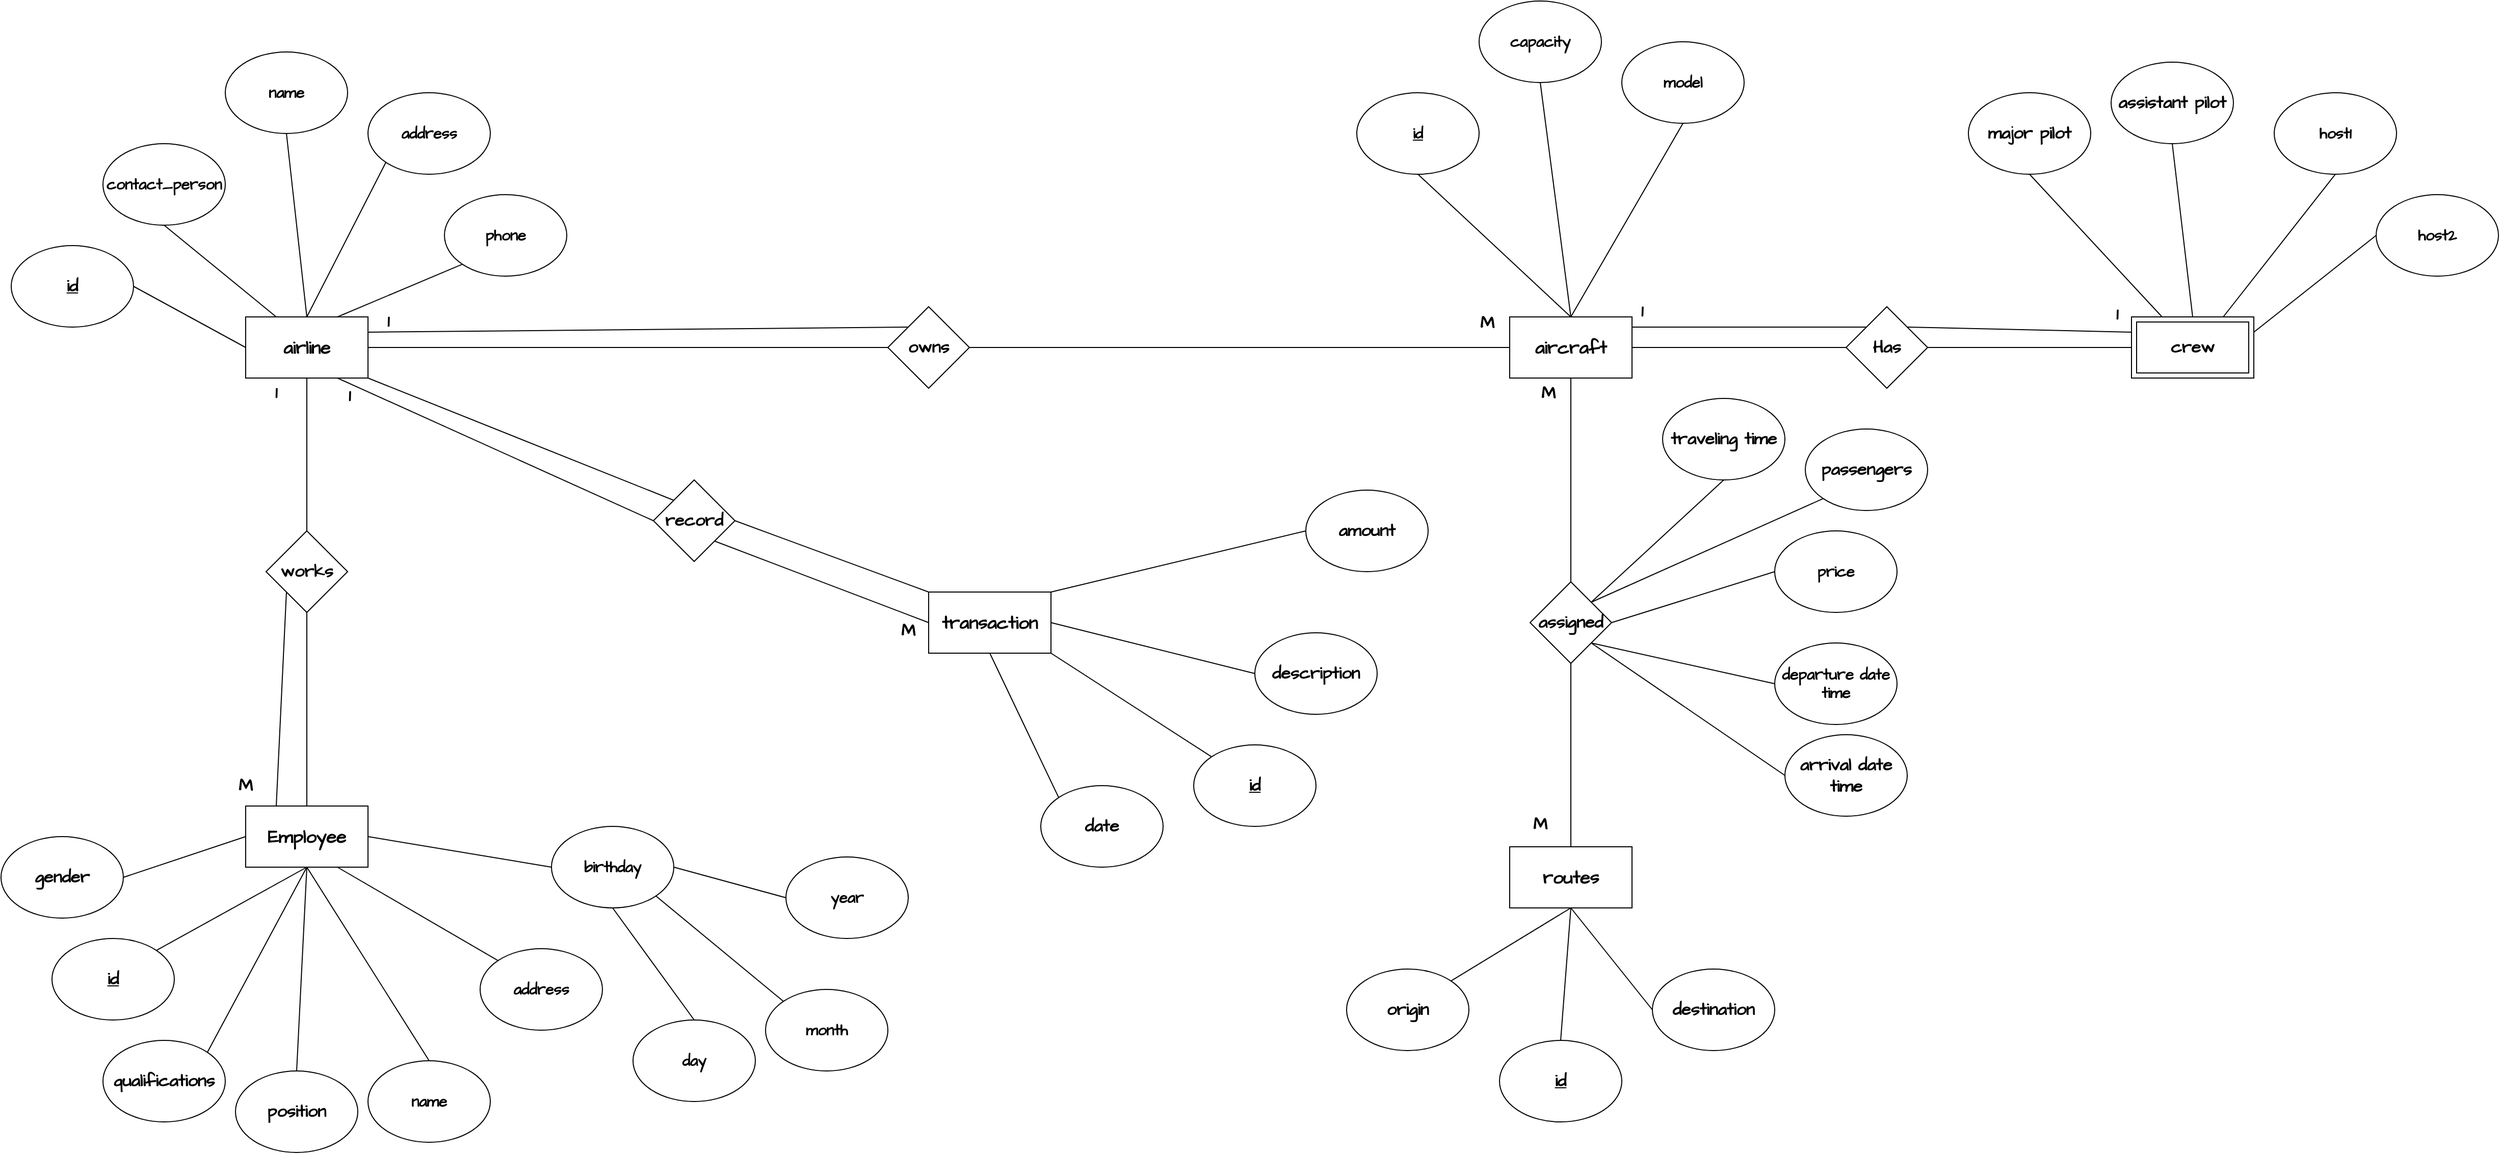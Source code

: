 <mxfile version="24.8.3">
  <diagram id="R2lEEEUBdFMjLlhIrx00" name="Page-1">
    <mxGraphModel dx="2350" dy="1913" grid="1" gridSize="10" guides="1" tooltips="1" connect="1" arrows="1" fold="1" page="1" pageScale="1" pageWidth="850" pageHeight="1100" math="0" shadow="0" extFonts="Permanent Marker^https://fonts.googleapis.com/css?family=Permanent+Marker">
      <root>
        <mxCell id="0" />
        <mxCell id="1" parent="0" />
        <mxCell id="9t7S2oEm1TQBrpZc-bR5-1" value="&lt;font size=&quot;1&quot; data-font-src=&quot;https://fonts.googleapis.com/css?family=Architects+Daughter&quot; face=&quot;Architects Daughter&quot; style=&quot;&quot;&gt;&lt;b style=&quot;font-size: 18px;&quot;&gt;airline&lt;/b&gt;&lt;/font&gt;" style="rounded=0;whiteSpace=wrap;html=1;" vertex="1" parent="1">
          <mxGeometry x="110" y="160" width="120" height="60" as="geometry" />
        </mxCell>
        <mxCell id="9t7S2oEm1TQBrpZc-bR5-2" value="&lt;font data-font-src=&quot;https://fonts.googleapis.com/css?family=Architects+Daughter&quot; face=&quot;Architects Daughter&quot; style=&quot;font-size: 17px;&quot;&gt;&lt;b&gt;&lt;u&gt;id&lt;/u&gt;&lt;/b&gt;&lt;/font&gt;" style="ellipse;whiteSpace=wrap;html=1;" vertex="1" parent="1">
          <mxGeometry x="-120" y="90" width="120" height="80" as="geometry" />
        </mxCell>
        <mxCell id="9t7S2oEm1TQBrpZc-bR5-3" value="&lt;font style=&quot;font-size: 15px;&quot; data-font-src=&quot;https://fonts.googleapis.com/css?family=Architects+Daughter&quot; face=&quot;Architects Daughter&quot;&gt;&lt;b&gt;contact_person&lt;/b&gt;&lt;/font&gt;" style="ellipse;whiteSpace=wrap;html=1;" vertex="1" parent="1">
          <mxGeometry x="-30" y="-10" width="120" height="80" as="geometry" />
        </mxCell>
        <mxCell id="9t7S2oEm1TQBrpZc-bR5-4" value="&lt;font style=&quot;font-size: 15px;&quot; data-font-src=&quot;https://fonts.googleapis.com/css?family=Architects+Daughter&quot; face=&quot;Architects Daughter&quot;&gt;&lt;b&gt;name&lt;/b&gt;&lt;/font&gt;" style="ellipse;whiteSpace=wrap;html=1;" vertex="1" parent="1">
          <mxGeometry x="90" y="-100" width="120" height="80" as="geometry" />
        </mxCell>
        <mxCell id="9t7S2oEm1TQBrpZc-bR5-5" value="&lt;font style=&quot;font-size: 15px;&quot; data-font-src=&quot;https://fonts.googleapis.com/css?family=Architects+Daughter&quot; face=&quot;Architects Daughter&quot;&gt;&lt;b&gt;address&lt;/b&gt;&lt;/font&gt;" style="ellipse;whiteSpace=wrap;html=1;" vertex="1" parent="1">
          <mxGeometry x="230" y="-60" width="120" height="80" as="geometry" />
        </mxCell>
        <mxCell id="9t7S2oEm1TQBrpZc-bR5-6" value="&lt;font style=&quot;font-size: 15px;&quot; data-font-src=&quot;https://fonts.googleapis.com/css?family=Architects+Daughter&quot; face=&quot;Architects Daughter&quot;&gt;&lt;b&gt;phone&lt;/b&gt;&lt;/font&gt;" style="ellipse;whiteSpace=wrap;html=1;" vertex="1" parent="1">
          <mxGeometry x="305" y="40" width="120" height="80" as="geometry" />
        </mxCell>
        <mxCell id="9t7S2oEm1TQBrpZc-bR5-10" value="" style="endArrow=none;html=1;rounded=0;exitX=1;exitY=0.5;exitDx=0;exitDy=0;entryX=0;entryY=0.5;entryDx=0;entryDy=0;" edge="1" parent="1" source="9t7S2oEm1TQBrpZc-bR5-2" target="9t7S2oEm1TQBrpZc-bR5-1">
          <mxGeometry width="50" height="50" relative="1" as="geometry">
            <mxPoint x="400" y="220" as="sourcePoint" />
            <mxPoint x="450" y="170" as="targetPoint" />
          </mxGeometry>
        </mxCell>
        <mxCell id="9t7S2oEm1TQBrpZc-bR5-11" value="" style="endArrow=none;html=1;rounded=0;exitX=0.5;exitY=1;exitDx=0;exitDy=0;entryX=0.25;entryY=0;entryDx=0;entryDy=0;" edge="1" parent="1" source="9t7S2oEm1TQBrpZc-bR5-3" target="9t7S2oEm1TQBrpZc-bR5-1">
          <mxGeometry width="50" height="50" relative="1" as="geometry">
            <mxPoint x="370" y="220" as="sourcePoint" />
            <mxPoint x="420" y="170" as="targetPoint" />
          </mxGeometry>
        </mxCell>
        <mxCell id="9t7S2oEm1TQBrpZc-bR5-12" value="" style="endArrow=none;html=1;rounded=0;entryX=0.5;entryY=1;entryDx=0;entryDy=0;exitX=0.5;exitY=0;exitDx=0;exitDy=0;" edge="1" parent="1" source="9t7S2oEm1TQBrpZc-bR5-1" target="9t7S2oEm1TQBrpZc-bR5-4">
          <mxGeometry width="50" height="50" relative="1" as="geometry">
            <mxPoint x="370" y="220" as="sourcePoint" />
            <mxPoint x="420" y="170" as="targetPoint" />
          </mxGeometry>
        </mxCell>
        <mxCell id="9t7S2oEm1TQBrpZc-bR5-13" value="" style="endArrow=none;html=1;rounded=0;entryX=0;entryY=1;entryDx=0;entryDy=0;" edge="1" parent="1" target="9t7S2oEm1TQBrpZc-bR5-5">
          <mxGeometry width="50" height="50" relative="1" as="geometry">
            <mxPoint x="170" y="160" as="sourcePoint" />
            <mxPoint x="420" y="170" as="targetPoint" />
          </mxGeometry>
        </mxCell>
        <mxCell id="9t7S2oEm1TQBrpZc-bR5-14" value="" style="endArrow=none;html=1;rounded=0;entryX=0;entryY=1;entryDx=0;entryDy=0;exitX=0.75;exitY=0;exitDx=0;exitDy=0;" edge="1" parent="1" source="9t7S2oEm1TQBrpZc-bR5-1" target="9t7S2oEm1TQBrpZc-bR5-6">
          <mxGeometry width="50" height="50" relative="1" as="geometry">
            <mxPoint x="370" y="220" as="sourcePoint" />
            <mxPoint x="420" y="170" as="targetPoint" />
          </mxGeometry>
        </mxCell>
        <mxCell id="9t7S2oEm1TQBrpZc-bR5-26" value="&lt;font size=&quot;1&quot; data-font-src=&quot;https://fonts.googleapis.com/css?family=Architects+Daughter&quot; face=&quot;Architects Daughter&quot; style=&quot;&quot;&gt;&lt;b style=&quot;font-size: 18px;&quot;&gt;Employee&lt;/b&gt;&lt;/font&gt;" style="rounded=0;whiteSpace=wrap;html=1;" vertex="1" parent="1">
          <mxGeometry x="110" y="640" width="120" height="60" as="geometry" />
        </mxCell>
        <mxCell id="9t7S2oEm1TQBrpZc-bR5-27" value="&lt;font data-font-src=&quot;https://fonts.googleapis.com/css?family=Architects+Daughter&quot; face=&quot;Architects Daughter&quot; style=&quot;font-size: 17px;&quot;&gt;&lt;b&gt;&lt;u&gt;id&lt;/u&gt;&lt;/b&gt;&lt;/font&gt;" style="ellipse;whiteSpace=wrap;html=1;" vertex="1" parent="1">
          <mxGeometry x="-80" y="770" width="120" height="80" as="geometry" />
        </mxCell>
        <mxCell id="9t7S2oEm1TQBrpZc-bR5-28" value="&lt;font style=&quot;font-size: 15px;&quot; data-font-src=&quot;https://fonts.googleapis.com/css?family=Architects+Daughter&quot; face=&quot;Architects Daughter&quot;&gt;&lt;b&gt;name&lt;/b&gt;&lt;/font&gt;" style="ellipse;whiteSpace=wrap;html=1;" vertex="1" parent="1">
          <mxGeometry x="230" y="890" width="120" height="80" as="geometry" />
        </mxCell>
        <mxCell id="9t7S2oEm1TQBrpZc-bR5-29" value="&lt;font style=&quot;font-size: 15px;&quot; data-font-src=&quot;https://fonts.googleapis.com/css?family=Architects+Daughter&quot; face=&quot;Architects Daughter&quot;&gt;&lt;b&gt;address&lt;/b&gt;&lt;/font&gt;" style="ellipse;whiteSpace=wrap;html=1;" vertex="1" parent="1">
          <mxGeometry x="340" y="780" width="120" height="80" as="geometry" />
        </mxCell>
        <mxCell id="9t7S2oEm1TQBrpZc-bR5-30" value="&lt;font style=&quot;font-size: 15px;&quot; data-font-src=&quot;https://fonts.googleapis.com/css?family=Architects+Daughter&quot; face=&quot;Architects Daughter&quot;&gt;&lt;b&gt;birthday&lt;/b&gt;&lt;/font&gt;" style="ellipse;whiteSpace=wrap;html=1;" vertex="1" parent="1">
          <mxGeometry x="410" y="660" width="120" height="80" as="geometry" />
        </mxCell>
        <mxCell id="9t7S2oEm1TQBrpZc-bR5-32" value="&lt;font data-font-src=&quot;https://fonts.googleapis.com/css?family=Architects+Daughter&quot; face=&quot;Architects Daughter&quot; style=&quot;font-size: 17px;&quot;&gt;&lt;b&gt;gender&lt;/b&gt;&lt;/font&gt;" style="ellipse;whiteSpace=wrap;html=1;" vertex="1" parent="1">
          <mxGeometry x="-130" y="670" width="120" height="80" as="geometry" />
        </mxCell>
        <mxCell id="9t7S2oEm1TQBrpZc-bR5-33" value="&lt;font data-font-src=&quot;https://fonts.googleapis.com/css?family=Architects+Daughter&quot; face=&quot;Architects Daughter&quot; style=&quot;font-size: 17px;&quot;&gt;&lt;b&gt;position&lt;/b&gt;&lt;/font&gt;" style="ellipse;whiteSpace=wrap;html=1;" vertex="1" parent="1">
          <mxGeometry x="100" y="900" width="120" height="80" as="geometry" />
        </mxCell>
        <mxCell id="9t7S2oEm1TQBrpZc-bR5-34" value="&lt;font style=&quot;font-size: 15px;&quot; data-font-src=&quot;https://fonts.googleapis.com/css?family=Architects+Daughter&quot; face=&quot;Architects Daughter&quot;&gt;&lt;b&gt;day&lt;/b&gt;&lt;/font&gt;" style="ellipse;whiteSpace=wrap;html=1;" vertex="1" parent="1">
          <mxGeometry x="490" y="850" width="120" height="80" as="geometry" />
        </mxCell>
        <mxCell id="9t7S2oEm1TQBrpZc-bR5-35" value="&lt;font style=&quot;font-size: 15px;&quot; data-font-src=&quot;https://fonts.googleapis.com/css?family=Architects+Daughter&quot; face=&quot;Architects Daughter&quot;&gt;&lt;b&gt;month&lt;/b&gt;&lt;/font&gt;" style="ellipse;whiteSpace=wrap;html=1;" vertex="1" parent="1">
          <mxGeometry x="620" y="820" width="120" height="80" as="geometry" />
        </mxCell>
        <mxCell id="9t7S2oEm1TQBrpZc-bR5-37" value="&lt;font style=&quot;font-size: 15px;&quot; data-font-src=&quot;https://fonts.googleapis.com/css?family=Architects+Daughter&quot; face=&quot;Architects Daughter&quot;&gt;&lt;b&gt;year&lt;/b&gt;&lt;/font&gt;" style="ellipse;whiteSpace=wrap;html=1;" vertex="1" parent="1">
          <mxGeometry x="640" y="690" width="120" height="80" as="geometry" />
        </mxCell>
        <mxCell id="9t7S2oEm1TQBrpZc-bR5-39" value="" style="endArrow=none;html=1;rounded=0;entryX=1;entryY=0.5;entryDx=0;entryDy=0;exitX=0;exitY=0.5;exitDx=0;exitDy=0;" edge="1" parent="1" source="9t7S2oEm1TQBrpZc-bR5-30" target="9t7S2oEm1TQBrpZc-bR5-26">
          <mxGeometry width="50" height="50" relative="1" as="geometry">
            <mxPoint x="60" y="710" as="sourcePoint" />
            <mxPoint x="110" y="660" as="targetPoint" />
          </mxGeometry>
        </mxCell>
        <mxCell id="9t7S2oEm1TQBrpZc-bR5-40" value="" style="endArrow=none;html=1;rounded=0;entryX=0.75;entryY=1;entryDx=0;entryDy=0;exitX=0;exitY=0;exitDx=0;exitDy=0;" edge="1" parent="1" source="9t7S2oEm1TQBrpZc-bR5-29" target="9t7S2oEm1TQBrpZc-bR5-26">
          <mxGeometry width="50" height="50" relative="1" as="geometry">
            <mxPoint x="60" y="710" as="sourcePoint" />
            <mxPoint x="110" y="660" as="targetPoint" />
          </mxGeometry>
        </mxCell>
        <mxCell id="9t7S2oEm1TQBrpZc-bR5-41" value="" style="endArrow=none;html=1;rounded=0;entryX=0.5;entryY=1;entryDx=0;entryDy=0;exitX=0.5;exitY=0;exitDx=0;exitDy=0;entryPerimeter=0;" edge="1" parent="1" source="9t7S2oEm1TQBrpZc-bR5-28" target="9t7S2oEm1TQBrpZc-bR5-26">
          <mxGeometry width="50" height="50" relative="1" as="geometry">
            <mxPoint x="328" y="802" as="sourcePoint" />
            <mxPoint x="170" y="710" as="targetPoint" />
          </mxGeometry>
        </mxCell>
        <mxCell id="9t7S2oEm1TQBrpZc-bR5-43" value="" style="endArrow=none;html=1;rounded=0;entryX=0.5;entryY=1;entryDx=0;entryDy=0;exitX=0.5;exitY=0;exitDx=0;exitDy=0;" edge="1" parent="1" source="9t7S2oEm1TQBrpZc-bR5-33" target="9t7S2oEm1TQBrpZc-bR5-26">
          <mxGeometry width="50" height="50" relative="1" as="geometry">
            <mxPoint x="240" y="900" as="sourcePoint" />
            <mxPoint x="120" y="710" as="targetPoint" />
          </mxGeometry>
        </mxCell>
        <mxCell id="9t7S2oEm1TQBrpZc-bR5-44" value="" style="endArrow=none;html=1;rounded=0;entryX=0.5;entryY=1;entryDx=0;entryDy=0;exitX=1;exitY=0;exitDx=0;exitDy=0;" edge="1" parent="1" source="9t7S2oEm1TQBrpZc-bR5-27" target="9t7S2oEm1TQBrpZc-bR5-26">
          <mxGeometry width="50" height="50" relative="1" as="geometry">
            <mxPoint x="130" y="900" as="sourcePoint" />
            <mxPoint x="10" y="710" as="targetPoint" />
          </mxGeometry>
        </mxCell>
        <mxCell id="9t7S2oEm1TQBrpZc-bR5-45" value="" style="endArrow=none;html=1;rounded=0;entryX=0;entryY=0.5;entryDx=0;entryDy=0;exitX=1;exitY=0.5;exitDx=0;exitDy=0;" edge="1" parent="1" source="9t7S2oEm1TQBrpZc-bR5-32" target="9t7S2oEm1TQBrpZc-bR5-26">
          <mxGeometry width="50" height="50" relative="1" as="geometry">
            <mxPoint x="-10" y="770" as="sourcePoint" />
            <mxPoint x="-130" y="580" as="targetPoint" />
          </mxGeometry>
        </mxCell>
        <mxCell id="9t7S2oEm1TQBrpZc-bR5-46" value="" style="endArrow=none;html=1;rounded=0;entryX=1;entryY=0.5;entryDx=0;entryDy=0;exitX=0;exitY=0.5;exitDx=0;exitDy=0;" edge="1" parent="1" source="9t7S2oEm1TQBrpZc-bR5-37" target="9t7S2oEm1TQBrpZc-bR5-30">
          <mxGeometry width="50" height="50" relative="1" as="geometry">
            <mxPoint x="678" y="776.14" as="sourcePoint" />
            <mxPoint x="520" y="684.14" as="targetPoint" />
          </mxGeometry>
        </mxCell>
        <mxCell id="9t7S2oEm1TQBrpZc-bR5-47" value="" style="endArrow=none;html=1;rounded=0;entryX=1;entryY=1;entryDx=0;entryDy=0;exitX=0;exitY=0;exitDx=0;exitDy=0;" edge="1" parent="1" source="9t7S2oEm1TQBrpZc-bR5-35" target="9t7S2oEm1TQBrpZc-bR5-30">
          <mxGeometry width="50" height="50" relative="1" as="geometry">
            <mxPoint x="629" y="842" as="sourcePoint" />
            <mxPoint x="471" y="750" as="targetPoint" />
          </mxGeometry>
        </mxCell>
        <mxCell id="9t7S2oEm1TQBrpZc-bR5-48" value="" style="endArrow=none;html=1;rounded=0;entryX=0.5;entryY=1;entryDx=0;entryDy=0;exitX=0.5;exitY=0;exitDx=0;exitDy=0;" edge="1" parent="1" source="9t7S2oEm1TQBrpZc-bR5-34" target="9t7S2oEm1TQBrpZc-bR5-30">
          <mxGeometry width="50" height="50" relative="1" as="geometry">
            <mxPoint x="598" y="890" as="sourcePoint" />
            <mxPoint x="440" y="798" as="targetPoint" />
          </mxGeometry>
        </mxCell>
        <mxCell id="9t7S2oEm1TQBrpZc-bR5-49" value="&lt;font data-font-src=&quot;https://fonts.googleapis.com/css?family=Architects+Daughter&quot; face=&quot;Architects Daughter&quot; style=&quot;font-size: 17px;&quot;&gt;&lt;b&gt;qualifications&lt;/b&gt;&lt;/font&gt;" style="ellipse;whiteSpace=wrap;html=1;" vertex="1" parent="1">
          <mxGeometry x="-30" y="870" width="120" height="80" as="geometry" />
        </mxCell>
        <mxCell id="9t7S2oEm1TQBrpZc-bR5-50" value="" style="endArrow=none;html=1;rounded=0;entryX=0.5;entryY=1;entryDx=0;entryDy=0;exitX=1;exitY=0;exitDx=0;exitDy=0;" edge="1" parent="1" source="9t7S2oEm1TQBrpZc-bR5-49" target="9t7S2oEm1TQBrpZc-bR5-26">
          <mxGeometry width="50" height="50" relative="1" as="geometry">
            <mxPoint x="120" y="890" as="sourcePoint" />
            <mxPoint x="130" y="690" as="targetPoint" />
          </mxGeometry>
        </mxCell>
        <mxCell id="9t7S2oEm1TQBrpZc-bR5-52" value="&lt;font data-font-src=&quot;https://fonts.googleapis.com/css?family=Architects+Daughter&quot; face=&quot;Architects Daughter&quot; style=&quot;font-size: 17px;&quot;&gt;&lt;b&gt;works&lt;/b&gt;&lt;/font&gt;" style="rhombus;whiteSpace=wrap;html=1;" vertex="1" parent="1">
          <mxGeometry x="130" y="370" width="80" height="80" as="geometry" />
        </mxCell>
        <mxCell id="9t7S2oEm1TQBrpZc-bR5-53" value="" style="endArrow=none;html=1;rounded=0;entryX=0.5;entryY=1;entryDx=0;entryDy=0;exitX=0.5;exitY=0;exitDx=0;exitDy=0;" edge="1" parent="1" source="9t7S2oEm1TQBrpZc-bR5-52" target="9t7S2oEm1TQBrpZc-bR5-1">
          <mxGeometry width="50" height="50" relative="1" as="geometry">
            <mxPoint x="190" y="580" as="sourcePoint" />
            <mxPoint x="240" y="530" as="targetPoint" />
          </mxGeometry>
        </mxCell>
        <mxCell id="9t7S2oEm1TQBrpZc-bR5-54" value="" style="endArrow=none;html=1;rounded=0;entryX=0.5;entryY=1;entryDx=0;entryDy=0;exitX=0.5;exitY=0;exitDx=0;exitDy=0;" edge="1" parent="1" source="9t7S2oEm1TQBrpZc-bR5-26" target="9t7S2oEm1TQBrpZc-bR5-52">
          <mxGeometry width="50" height="50" relative="1" as="geometry">
            <mxPoint x="190" y="580" as="sourcePoint" />
            <mxPoint x="240" y="530" as="targetPoint" />
          </mxGeometry>
        </mxCell>
        <mxCell id="9t7S2oEm1TQBrpZc-bR5-55" value="" style="endArrow=none;html=1;rounded=0;entryX=0;entryY=1;entryDx=0;entryDy=0;exitX=0.25;exitY=0;exitDx=0;exitDy=0;" edge="1" parent="1" source="9t7S2oEm1TQBrpZc-bR5-26" target="9t7S2oEm1TQBrpZc-bR5-52">
          <mxGeometry width="50" height="50" relative="1" as="geometry">
            <mxPoint x="140" y="630" as="sourcePoint" />
            <mxPoint x="240" y="530" as="targetPoint" />
          </mxGeometry>
        </mxCell>
        <mxCell id="9t7S2oEm1TQBrpZc-bR5-56" value="&lt;font size=&quot;1&quot; data-font-src=&quot;https://fonts.googleapis.com/css?family=Architects+Daughter&quot; face=&quot;Architects Daughter&quot; style=&quot;&quot;&gt;&lt;b style=&quot;font-size: 18px;&quot;&gt;aircraft&lt;/b&gt;&lt;/font&gt;" style="rounded=0;whiteSpace=wrap;html=1;" vertex="1" parent="1">
          <mxGeometry x="1350" y="160" width="120" height="60" as="geometry" />
        </mxCell>
        <mxCell id="9t7S2oEm1TQBrpZc-bR5-58" value="&lt;font style=&quot;font-size: 15px;&quot; data-font-src=&quot;https://fonts.googleapis.com/css?family=Architects+Daughter&quot; face=&quot;Architects Daughter&quot;&gt;&lt;b&gt;&lt;u&gt;id&lt;/u&gt;&lt;/b&gt;&lt;/font&gt;" style="ellipse;whiteSpace=wrap;html=1;" vertex="1" parent="1">
          <mxGeometry x="1200" y="-60" width="120" height="80" as="geometry" />
        </mxCell>
        <mxCell id="9t7S2oEm1TQBrpZc-bR5-59" value="&lt;font style=&quot;font-size: 15px;&quot; data-font-src=&quot;https://fonts.googleapis.com/css?family=Architects+Daughter&quot; face=&quot;Architects Daughter&quot;&gt;&lt;b&gt;capacity&lt;/b&gt;&lt;/font&gt;" style="ellipse;whiteSpace=wrap;html=1;" vertex="1" parent="1">
          <mxGeometry x="1320" y="-150" width="120" height="80" as="geometry" />
        </mxCell>
        <mxCell id="9t7S2oEm1TQBrpZc-bR5-60" value="&lt;font style=&quot;font-size: 15px;&quot; data-font-src=&quot;https://fonts.googleapis.com/css?family=Architects+Daughter&quot; face=&quot;Architects Daughter&quot;&gt;&lt;b&gt;model&lt;/b&gt;&lt;/font&gt;" style="ellipse;whiteSpace=wrap;html=1;" vertex="1" parent="1">
          <mxGeometry x="1460" y="-110" width="120" height="80" as="geometry" />
        </mxCell>
        <mxCell id="9t7S2oEm1TQBrpZc-bR5-62" value="" style="endArrow=none;html=1;rounded=0;entryX=0.5;entryY=1;entryDx=0;entryDy=0;exitX=0.5;exitY=0;exitDx=0;exitDy=0;" edge="1" parent="1" source="9t7S2oEm1TQBrpZc-bR5-56" target="9t7S2oEm1TQBrpZc-bR5-58">
          <mxGeometry width="50" height="50" relative="1" as="geometry">
            <mxPoint x="1242.43" y="151.72" as="sourcePoint" />
            <mxPoint x="1320.43" y="-0.28" as="targetPoint" />
          </mxGeometry>
        </mxCell>
        <mxCell id="9t7S2oEm1TQBrpZc-bR5-63" value="" style="endArrow=none;html=1;rounded=0;entryX=0.5;entryY=1;entryDx=0;entryDy=0;exitX=0.5;exitY=0;exitDx=0;exitDy=0;" edge="1" parent="1" source="9t7S2oEm1TQBrpZc-bR5-56" target="9t7S2oEm1TQBrpZc-bR5-59">
          <mxGeometry width="50" height="50" relative="1" as="geometry">
            <mxPoint x="1490" y="140" as="sourcePoint" />
            <mxPoint x="1370" as="targetPoint" />
          </mxGeometry>
        </mxCell>
        <mxCell id="9t7S2oEm1TQBrpZc-bR5-64" value="" style="endArrow=none;html=1;rounded=0;exitX=0.5;exitY=0;exitDx=0;exitDy=0;entryX=0.5;entryY=1;entryDx=0;entryDy=0;" edge="1" parent="1" source="9t7S2oEm1TQBrpZc-bR5-56" target="9t7S2oEm1TQBrpZc-bR5-60">
          <mxGeometry width="50" height="50" relative="1" as="geometry">
            <mxPoint x="1500" y="150" as="sourcePoint" />
            <mxPoint x="1520" y="-20" as="targetPoint" />
          </mxGeometry>
        </mxCell>
        <mxCell id="9t7S2oEm1TQBrpZc-bR5-65" value="&lt;font data-font-src=&quot;https://fonts.googleapis.com/css?family=Architects+Daughter&quot; face=&quot;Architects Daughter&quot; style=&quot;font-size: 17px;&quot;&gt;&lt;b&gt;owns&lt;/b&gt;&lt;/font&gt;" style="rhombus;whiteSpace=wrap;html=1;" vertex="1" parent="1">
          <mxGeometry x="740" y="150" width="80" height="80" as="geometry" />
        </mxCell>
        <mxCell id="9t7S2oEm1TQBrpZc-bR5-66" value="" style="endArrow=none;html=1;rounded=0;entryX=0;entryY=0.5;entryDx=0;entryDy=0;exitX=1;exitY=0.5;exitDx=0;exitDy=0;" edge="1" parent="1" source="9t7S2oEm1TQBrpZc-bR5-1" target="9t7S2oEm1TQBrpZc-bR5-65">
          <mxGeometry width="50" height="50" relative="1" as="geometry">
            <mxPoint x="390" y="430" as="sourcePoint" />
            <mxPoint x="440" y="380" as="targetPoint" />
          </mxGeometry>
        </mxCell>
        <mxCell id="9t7S2oEm1TQBrpZc-bR5-67" value="" style="endArrow=none;html=1;rounded=0;entryX=0;entryY=0.5;entryDx=0;entryDy=0;exitX=1;exitY=0.5;exitDx=0;exitDy=0;" edge="1" parent="1" source="9t7S2oEm1TQBrpZc-bR5-65" target="9t7S2oEm1TQBrpZc-bR5-56">
          <mxGeometry width="50" height="50" relative="1" as="geometry">
            <mxPoint x="710" y="180" as="sourcePoint" />
            <mxPoint x="1080" y="180" as="targetPoint" />
          </mxGeometry>
        </mxCell>
        <mxCell id="9t7S2oEm1TQBrpZc-bR5-68" value="&lt;font size=&quot;1&quot; data-font-src=&quot;https://fonts.googleapis.com/css?family=Architects+Daughter&quot; face=&quot;Architects Daughter&quot; style=&quot;&quot;&gt;&lt;b style=&quot;font-size: 18px;&quot;&gt;routes&lt;/b&gt;&lt;/font&gt;" style="rounded=0;whiteSpace=wrap;html=1;" vertex="1" parent="1">
          <mxGeometry x="1350" y="680" width="120" height="60" as="geometry" />
        </mxCell>
        <mxCell id="9t7S2oEm1TQBrpZc-bR5-69" value="&lt;font data-font-src=&quot;https://fonts.googleapis.com/css?family=Architects+Daughter&quot; face=&quot;Architects Daughter&quot; style=&quot;font-size: 17px;&quot;&gt;&lt;b&gt;assigned&lt;/b&gt;&lt;/font&gt;" style="rhombus;whiteSpace=wrap;html=1;" vertex="1" parent="1">
          <mxGeometry x="1370" y="420" width="80" height="80" as="geometry" />
        </mxCell>
        <mxCell id="9t7S2oEm1TQBrpZc-bR5-70" value="" style="endArrow=none;html=1;rounded=0;entryX=0.5;entryY=1;entryDx=0;entryDy=0;exitX=0.5;exitY=0;exitDx=0;exitDy=0;" edge="1" parent="1" source="9t7S2oEm1TQBrpZc-bR5-69" target="9t7S2oEm1TQBrpZc-bR5-56">
          <mxGeometry width="50" height="50" relative="1" as="geometry">
            <mxPoint x="1060" y="610" as="sourcePoint" />
            <mxPoint x="1110" y="560" as="targetPoint" />
          </mxGeometry>
        </mxCell>
        <mxCell id="9t7S2oEm1TQBrpZc-bR5-71" value="" style="endArrow=none;html=1;rounded=0;entryX=0.5;entryY=1;entryDx=0;entryDy=0;exitX=0.5;exitY=0;exitDx=0;exitDy=0;" edge="1" parent="1" source="9t7S2oEm1TQBrpZc-bR5-68" target="9t7S2oEm1TQBrpZc-bR5-69">
          <mxGeometry width="50" height="50" relative="1" as="geometry">
            <mxPoint x="1060" y="610" as="sourcePoint" />
            <mxPoint x="1110" y="560" as="targetPoint" />
          </mxGeometry>
        </mxCell>
        <mxCell id="9t7S2oEm1TQBrpZc-bR5-72" value="&lt;font data-font-src=&quot;https://fonts.googleapis.com/css?family=Architects+Daughter&quot; face=&quot;Architects Daughter&quot; style=&quot;font-size: 17px;&quot;&gt;&lt;b&gt;passengers&lt;/b&gt;&lt;/font&gt;" style="ellipse;whiteSpace=wrap;html=1;" vertex="1" parent="1">
          <mxGeometry x="1640" y="270" width="120" height="80" as="geometry" />
        </mxCell>
        <mxCell id="9t7S2oEm1TQBrpZc-bR5-73" value="&lt;font style=&quot;font-size: 15px;&quot; data-font-src=&quot;https://fonts.googleapis.com/css?family=Architects+Daughter&quot; face=&quot;Architects Daughter&quot;&gt;&lt;b&gt;price&lt;/b&gt;&lt;/font&gt;" style="ellipse;whiteSpace=wrap;html=1;" vertex="1" parent="1">
          <mxGeometry x="1610" y="370" width="120" height="80" as="geometry" />
        </mxCell>
        <mxCell id="9t7S2oEm1TQBrpZc-bR5-74" value="&lt;font face=&quot;Architects Daughter&quot;&gt;&lt;span style=&quot;font-size: 15px;&quot;&gt;&lt;b&gt;departure date time&lt;/b&gt;&lt;/span&gt;&lt;/font&gt;" style="ellipse;whiteSpace=wrap;html=1;" vertex="1" parent="1">
          <mxGeometry x="1610" y="480" width="120" height="80" as="geometry" />
        </mxCell>
        <mxCell id="9t7S2oEm1TQBrpZc-bR5-75" value="&lt;span id=&quot;docs-internal-guid-20065bb7-7fff-2f70-83fb-76d57429f38e&quot;&gt;&lt;span style=&quot;background-color: transparent; font-variant-numeric: normal; font-variant-east-asian: normal; font-variant-alternates: normal; font-variant-position: normal; vertical-align: baseline; white-space-collapse: preserve;&quot;&gt;&lt;font data-font-src=&quot;https://fonts.googleapis.com/css?family=Architects+Daughter&quot; face=&quot;Architects Daughter&quot; style=&quot;font-size: 17px;&quot;&gt;&lt;b&gt;arrival date time&lt;/b&gt;&lt;/font&gt;&lt;/span&gt;&lt;/span&gt;" style="ellipse;whiteSpace=wrap;html=1;" vertex="1" parent="1">
          <mxGeometry x="1620" y="570" width="120" height="80" as="geometry" />
        </mxCell>
        <mxCell id="9t7S2oEm1TQBrpZc-bR5-76" value="&lt;span id=&quot;docs-internal-guid-20065bb7-7fff-2f70-83fb-76d57429f38e&quot;&gt;&lt;span style=&quot;background-color: transparent; font-variant-numeric: normal; font-variant-east-asian: normal; font-variant-alternates: normal; font-variant-position: normal; vertical-align: baseline; white-space-collapse: preserve;&quot;&gt;&lt;font data-font-src=&quot;https://fonts.googleapis.com/css?family=Architects+Daughter&quot; face=&quot;Architects Daughter&quot; style=&quot;font-size: 17px;&quot;&gt;&lt;b&gt;traveling time&lt;/b&gt;&lt;/font&gt;&lt;/span&gt;&lt;/span&gt;" style="ellipse;whiteSpace=wrap;html=1;" vertex="1" parent="1">
          <mxGeometry x="1500" y="240" width="120" height="80" as="geometry" />
        </mxCell>
        <mxCell id="9t7S2oEm1TQBrpZc-bR5-80" value="" style="endArrow=none;html=1;rounded=0;entryX=1;entryY=0;entryDx=0;entryDy=0;exitX=0;exitY=1;exitDx=0;exitDy=0;" edge="1" parent="1" source="9t7S2oEm1TQBrpZc-bR5-72" target="9t7S2oEm1TQBrpZc-bR5-69">
          <mxGeometry width="50" height="50" relative="1" as="geometry">
            <mxPoint x="1140" y="520" as="sourcePoint" />
            <mxPoint x="1660" y="370" as="targetPoint" />
          </mxGeometry>
        </mxCell>
        <mxCell id="9t7S2oEm1TQBrpZc-bR5-81" value="" style="endArrow=none;html=1;rounded=0;entryX=1;entryY=0.5;entryDx=0;entryDy=0;exitX=0;exitY=0.5;exitDx=0;exitDy=0;" edge="1" parent="1" source="9t7S2oEm1TQBrpZc-bR5-73" target="9t7S2oEm1TQBrpZc-bR5-69">
          <mxGeometry width="50" height="50" relative="1" as="geometry">
            <mxPoint x="1140" y="520" as="sourcePoint" />
            <mxPoint x="1690" y="370" as="targetPoint" />
          </mxGeometry>
        </mxCell>
        <mxCell id="9t7S2oEm1TQBrpZc-bR5-82" value="" style="endArrow=none;html=1;rounded=0;entryX=1;entryY=1;entryDx=0;entryDy=0;exitX=0;exitY=0.5;exitDx=0;exitDy=0;" edge="1" parent="1" source="9t7S2oEm1TQBrpZc-bR5-74" target="9t7S2oEm1TQBrpZc-bR5-69">
          <mxGeometry width="50" height="50" relative="1" as="geometry">
            <mxPoint x="1140" y="520" as="sourcePoint" />
            <mxPoint x="1690" y="370" as="targetPoint" />
          </mxGeometry>
        </mxCell>
        <mxCell id="9t7S2oEm1TQBrpZc-bR5-83" value="" style="endArrow=none;html=1;rounded=0;entryX=1;entryY=1;entryDx=0;entryDy=0;exitX=0;exitY=0.5;exitDx=0;exitDy=0;" edge="1" parent="1" source="9t7S2oEm1TQBrpZc-bR5-75" target="9t7S2oEm1TQBrpZc-bR5-69">
          <mxGeometry width="50" height="50" relative="1" as="geometry">
            <mxPoint x="1140" y="520" as="sourcePoint" />
            <mxPoint x="1690" y="370" as="targetPoint" />
          </mxGeometry>
        </mxCell>
        <mxCell id="9t7S2oEm1TQBrpZc-bR5-84" value="" style="endArrow=none;html=1;rounded=0;entryX=1;entryY=0;entryDx=0;entryDy=0;exitX=0.5;exitY=1;exitDx=0;exitDy=0;" edge="1" parent="1" source="9t7S2oEm1TQBrpZc-bR5-76" target="9t7S2oEm1TQBrpZc-bR5-69">
          <mxGeometry width="50" height="50" relative="1" as="geometry">
            <mxPoint x="1970" y="490" as="sourcePoint" />
            <mxPoint x="1690" y="370" as="targetPoint" />
          </mxGeometry>
        </mxCell>
        <mxCell id="9t7S2oEm1TQBrpZc-bR5-85" value="&lt;font data-font-src=&quot;https://fonts.googleapis.com/css?family=Architects+Daughter&quot; face=&quot;Architects Daughter&quot; style=&quot;font-size: 17px;&quot;&gt;&lt;b&gt;&lt;u&gt;id&lt;/u&gt;&lt;/b&gt;&lt;/font&gt;" style="ellipse;whiteSpace=wrap;html=1;" vertex="1" parent="1">
          <mxGeometry x="1340" y="870" width="120" height="80" as="geometry" />
        </mxCell>
        <mxCell id="9t7S2oEm1TQBrpZc-bR5-86" value="&lt;font data-font-src=&quot;https://fonts.googleapis.com/css?family=Architects+Daughter&quot; face=&quot;Architects Daughter&quot; style=&quot;font-size: 17px;&quot;&gt;&lt;b&gt;origin&lt;/b&gt;&lt;/font&gt;" style="ellipse;whiteSpace=wrap;html=1;" vertex="1" parent="1">
          <mxGeometry x="1190" y="800" width="120" height="80" as="geometry" />
        </mxCell>
        <mxCell id="9t7S2oEm1TQBrpZc-bR5-87" value="&lt;font data-font-src=&quot;https://fonts.googleapis.com/css?family=Architects+Daughter&quot; face=&quot;Architects Daughter&quot; style=&quot;font-size: 17px;&quot;&gt;&lt;b&gt;destination&lt;/b&gt;&lt;/font&gt;" style="ellipse;whiteSpace=wrap;html=1;" vertex="1" parent="1">
          <mxGeometry x="1490" y="800" width="120" height="80" as="geometry" />
        </mxCell>
        <mxCell id="9t7S2oEm1TQBrpZc-bR5-88" value="" style="endArrow=none;html=1;rounded=0;entryX=0.5;entryY=1;entryDx=0;entryDy=0;exitX=1;exitY=0;exitDx=0;exitDy=0;" edge="1" parent="1" source="9t7S2oEm1TQBrpZc-bR5-86" target="9t7S2oEm1TQBrpZc-bR5-68">
          <mxGeometry width="50" height="50" relative="1" as="geometry">
            <mxPoint x="1360" y="810" as="sourcePoint" />
            <mxPoint x="1410" y="760" as="targetPoint" />
          </mxGeometry>
        </mxCell>
        <mxCell id="9t7S2oEm1TQBrpZc-bR5-92" value="" style="endArrow=none;html=1;rounded=0;entryX=0.5;entryY=1;entryDx=0;entryDy=0;exitX=0.5;exitY=0;exitDx=0;exitDy=0;" edge="1" parent="1" source="9t7S2oEm1TQBrpZc-bR5-85" target="9t7S2oEm1TQBrpZc-bR5-68">
          <mxGeometry width="50" height="50" relative="1" as="geometry">
            <mxPoint x="1309.57" y="850.28" as="sourcePoint" />
            <mxPoint x="1427.57" y="778.28" as="targetPoint" />
          </mxGeometry>
        </mxCell>
        <mxCell id="9t7S2oEm1TQBrpZc-bR5-93" value="" style="endArrow=none;html=1;rounded=0;entryX=0.5;entryY=1;entryDx=0;entryDy=0;exitX=0;exitY=0.5;exitDx=0;exitDy=0;" edge="1" parent="1" source="9t7S2oEm1TQBrpZc-bR5-87" target="9t7S2oEm1TQBrpZc-bR5-68">
          <mxGeometry width="50" height="50" relative="1" as="geometry">
            <mxPoint x="1470" y="860" as="sourcePoint" />
            <mxPoint x="1480" y="730" as="targetPoint" />
          </mxGeometry>
        </mxCell>
        <mxCell id="9t7S2oEm1TQBrpZc-bR5-94" value="&lt;font face=&quot;Architects Daughter&quot;&gt;&lt;span style=&quot;font-size: 17px;&quot;&gt;&lt;b&gt;Has&lt;/b&gt;&lt;/span&gt;&lt;/font&gt;" style="rhombus;whiteSpace=wrap;html=1;" vertex="1" parent="1">
          <mxGeometry x="1680" y="150" width="80" height="80" as="geometry" />
        </mxCell>
        <mxCell id="9t7S2oEm1TQBrpZc-bR5-95" value="" style="endArrow=none;html=1;rounded=0;entryX=0;entryY=0.5;entryDx=0;entryDy=0;exitX=1;exitY=0.5;exitDx=0;exitDy=0;" edge="1" parent="1" source="9t7S2oEm1TQBrpZc-bR5-56" target="9t7S2oEm1TQBrpZc-bR5-94">
          <mxGeometry width="50" height="50" relative="1" as="geometry">
            <mxPoint x="1360" y="270" as="sourcePoint" />
            <mxPoint x="1410" y="220" as="targetPoint" />
          </mxGeometry>
        </mxCell>
        <mxCell id="9t7S2oEm1TQBrpZc-bR5-97" value="" style="endArrow=none;html=1;rounded=0;entryX=0;entryY=0.5;entryDx=0;entryDy=0;exitX=1;exitY=0.5;exitDx=0;exitDy=0;" edge="1" parent="1" source="9t7S2oEm1TQBrpZc-bR5-94">
          <mxGeometry width="50" height="50" relative="1" as="geometry">
            <mxPoint x="1480" y="200" as="sourcePoint" />
            <mxPoint x="1960" y="190" as="targetPoint" />
          </mxGeometry>
        </mxCell>
        <mxCell id="9t7S2oEm1TQBrpZc-bR5-98" value="&lt;span id=&quot;docs-internal-guid-b2db51b0-7fff-d090-8908-4a4fd3508adb&quot;&gt;&lt;span style=&quot;background-color: transparent; font-variant-numeric: normal; font-variant-east-asian: normal; font-variant-alternates: normal; font-variant-position: normal; vertical-align: baseline; white-space-collapse: preserve;&quot;&gt;&lt;font face=&quot;Architects Daughter&quot; style=&quot;font-size: 17px;&quot;&gt;&lt;b style=&quot;&quot;&gt;assistant pilot&lt;/b&gt;&lt;/font&gt;&lt;/span&gt;&lt;/span&gt;" style="ellipse;whiteSpace=wrap;html=1;" vertex="1" parent="1">
          <mxGeometry x="1940" y="-90" width="120" height="80" as="geometry" />
        </mxCell>
        <mxCell id="9t7S2oEm1TQBrpZc-bR5-99" value="&lt;font style=&quot;font-size: 15px;&quot; data-font-src=&quot;https://fonts.googleapis.com/css?family=Architects+Daughter&quot; face=&quot;Architects Daughter&quot;&gt;&lt;b&gt;host1&lt;/b&gt;&lt;/font&gt;" style="ellipse;whiteSpace=wrap;html=1;" vertex="1" parent="1">
          <mxGeometry x="2100" y="-60" width="120" height="80" as="geometry" />
        </mxCell>
        <mxCell id="9t7S2oEm1TQBrpZc-bR5-100" value="&lt;span id=&quot;docs-internal-guid-0a37451d-7fff-90be-95d0-c3b333b47616&quot;&gt;&lt;span style=&quot;background-color: transparent; font-variant-numeric: normal; font-variant-east-asian: normal; font-variant-alternates: normal; font-variant-position: normal; vertical-align: baseline; white-space-collapse: preserve;&quot;&gt;&lt;font data-font-src=&quot;https://fonts.googleapis.com/css?family=Architects+Daughter&quot; face=&quot;Architects Daughter&quot; style=&quot;font-size: 17px;&quot;&gt;&lt;b style=&quot;&quot;&gt;major pilot&lt;/b&gt;&lt;/font&gt;&lt;/span&gt;&lt;/span&gt;" style="ellipse;whiteSpace=wrap;html=1;" vertex="1" parent="1">
          <mxGeometry x="1800" y="-60" width="120" height="80" as="geometry" />
        </mxCell>
        <mxCell id="9t7S2oEm1TQBrpZc-bR5-101" value="&lt;font style=&quot;font-size: 15px;&quot; data-font-src=&quot;https://fonts.googleapis.com/css?family=Architects+Daughter&quot; face=&quot;Architects Daughter&quot;&gt;&lt;b&gt;host2&lt;/b&gt;&lt;/font&gt;" style="ellipse;whiteSpace=wrap;html=1;" vertex="1" parent="1">
          <mxGeometry x="2200" y="40" width="120" height="80" as="geometry" />
        </mxCell>
        <mxCell id="9t7S2oEm1TQBrpZc-bR5-102" value="" style="endArrow=none;html=1;rounded=0;entryX=0.5;entryY=1;entryDx=0;entryDy=0;exitX=0.25;exitY=0;exitDx=0;exitDy=0;" edge="1" parent="1" source="9t7S2oEm1TQBrpZc-bR5-103" target="9t7S2oEm1TQBrpZc-bR5-100">
          <mxGeometry width="50" height="50" relative="1" as="geometry">
            <mxPoint x="1940" y="110" as="sourcePoint" />
            <mxPoint x="1850" y="220" as="targetPoint" />
          </mxGeometry>
        </mxCell>
        <mxCell id="9t7S2oEm1TQBrpZc-bR5-103" value="&lt;font data-font-src=&quot;https://fonts.googleapis.com/css?family=Architects+Daughter&quot; face=&quot;Architects Daughter&quot; style=&quot;font-size: 17px;&quot;&gt;&lt;b&gt;crew&lt;/b&gt;&lt;/font&gt;" style="shape=ext;margin=3;double=1;whiteSpace=wrap;html=1;align=center;" vertex="1" parent="1">
          <mxGeometry x="1960" y="160" width="120" height="60" as="geometry" />
        </mxCell>
        <mxCell id="9t7S2oEm1TQBrpZc-bR5-104" value="" style="endArrow=none;html=1;rounded=0;entryX=0.5;entryY=1;entryDx=0;entryDy=0;exitX=0.5;exitY=0;exitDx=0;exitDy=0;" edge="1" parent="1" source="9t7S2oEm1TQBrpZc-bR5-103" target="9t7S2oEm1TQBrpZc-bR5-98">
          <mxGeometry width="50" height="50" relative="1" as="geometry">
            <mxPoint x="2080" y="130" as="sourcePoint" />
            <mxPoint x="1950" y="-10" as="targetPoint" />
          </mxGeometry>
        </mxCell>
        <mxCell id="9t7S2oEm1TQBrpZc-bR5-105" value="" style="endArrow=none;html=1;rounded=0;entryX=0.5;entryY=1;entryDx=0;entryDy=0;exitX=0.75;exitY=0;exitDx=0;exitDy=0;" edge="1" parent="1" source="9t7S2oEm1TQBrpZc-bR5-103" target="9t7S2oEm1TQBrpZc-bR5-99">
          <mxGeometry width="50" height="50" relative="1" as="geometry">
            <mxPoint x="2080" y="150" as="sourcePoint" />
            <mxPoint x="2060" y="-20" as="targetPoint" />
          </mxGeometry>
        </mxCell>
        <mxCell id="9t7S2oEm1TQBrpZc-bR5-106" value="" style="endArrow=none;html=1;rounded=0;entryX=0;entryY=0.5;entryDx=0;entryDy=0;exitX=1;exitY=0.25;exitDx=0;exitDy=0;" edge="1" parent="1" source="9t7S2oEm1TQBrpZc-bR5-103" target="9t7S2oEm1TQBrpZc-bR5-101">
          <mxGeometry width="50" height="50" relative="1" as="geometry">
            <mxPoint x="2080" y="200" as="sourcePoint" />
            <mxPoint x="2190" y="60" as="targetPoint" />
          </mxGeometry>
        </mxCell>
        <mxCell id="9t7S2oEm1TQBrpZc-bR5-108" value="&lt;font size=&quot;1&quot; data-font-src=&quot;https://fonts.googleapis.com/css?family=Architects+Daughter&quot; face=&quot;Architects Daughter&quot; style=&quot;&quot;&gt;&lt;b style=&quot;font-size: 18px;&quot;&gt;transaction&lt;/b&gt;&lt;/font&gt;" style="rounded=0;whiteSpace=wrap;html=1;" vertex="1" parent="1">
          <mxGeometry x="780" y="430" width="120" height="60" as="geometry" />
        </mxCell>
        <mxCell id="9t7S2oEm1TQBrpZc-bR5-109" value="&lt;font data-font-src=&quot;https://fonts.googleapis.com/css?family=Architects+Daughter&quot; face=&quot;Architects Daughter&quot; style=&quot;font-size: 17px;&quot;&gt;&lt;b&gt;&lt;u&gt;id&lt;/u&gt;&lt;/b&gt;&lt;/font&gt;" style="ellipse;whiteSpace=wrap;html=1;" vertex="1" parent="1">
          <mxGeometry x="1040" y="580" width="120" height="80" as="geometry" />
        </mxCell>
        <mxCell id="9t7S2oEm1TQBrpZc-bR5-110" value="&lt;font data-font-src=&quot;https://fonts.googleapis.com/css?family=Architects+Daughter&quot; face=&quot;Architects Daughter&quot; style=&quot;font-size: 17px;&quot;&gt;&lt;b&gt;date&lt;/b&gt;&lt;/font&gt;" style="ellipse;whiteSpace=wrap;html=1;" vertex="1" parent="1">
          <mxGeometry x="890" y="620" width="120" height="80" as="geometry" />
        </mxCell>
        <mxCell id="9t7S2oEm1TQBrpZc-bR5-111" value="&lt;font data-font-src=&quot;https://fonts.googleapis.com/css?family=Architects+Daughter&quot; face=&quot;Architects Daughter&quot; style=&quot;font-size: 17px;&quot;&gt;&lt;b&gt;description&lt;/b&gt;&lt;/font&gt;" style="ellipse;whiteSpace=wrap;html=1;" vertex="1" parent="1">
          <mxGeometry x="1100" y="470" width="120" height="80" as="geometry" />
        </mxCell>
        <mxCell id="9t7S2oEm1TQBrpZc-bR5-112" value="&lt;font data-font-src=&quot;https://fonts.googleapis.com/css?family=Architects+Daughter&quot; face=&quot;Architects Daughter&quot; style=&quot;font-size: 17px;&quot;&gt;&lt;b&gt;amount&lt;/b&gt;&lt;/font&gt;" style="ellipse;whiteSpace=wrap;html=1;" vertex="1" parent="1">
          <mxGeometry x="1150" y="330" width="120" height="80" as="geometry" />
        </mxCell>
        <mxCell id="9t7S2oEm1TQBrpZc-bR5-113" value="" style="endArrow=none;html=1;rounded=0;entryX=0.5;entryY=1;entryDx=0;entryDy=0;exitX=0;exitY=0;exitDx=0;exitDy=0;" edge="1" parent="1" source="9t7S2oEm1TQBrpZc-bR5-110" target="9t7S2oEm1TQBrpZc-bR5-108">
          <mxGeometry width="50" height="50" relative="1" as="geometry">
            <mxPoint x="910" y="650" as="sourcePoint" />
            <mxPoint x="960" y="600" as="targetPoint" />
          </mxGeometry>
        </mxCell>
        <mxCell id="9t7S2oEm1TQBrpZc-bR5-114" value="" style="endArrow=none;html=1;rounded=0;entryX=1;entryY=1;entryDx=0;entryDy=0;exitX=0;exitY=0;exitDx=0;exitDy=0;" edge="1" parent="1" source="9t7S2oEm1TQBrpZc-bR5-109" target="9t7S2oEm1TQBrpZc-bR5-108">
          <mxGeometry width="50" height="50" relative="1" as="geometry">
            <mxPoint x="910" y="650" as="sourcePoint" />
            <mxPoint x="960" y="600" as="targetPoint" />
          </mxGeometry>
        </mxCell>
        <mxCell id="9t7S2oEm1TQBrpZc-bR5-115" value="" style="endArrow=none;html=1;rounded=0;exitX=0;exitY=0.5;exitDx=0;exitDy=0;entryX=1;entryY=0.5;entryDx=0;entryDy=0;" edge="1" parent="1" source="9t7S2oEm1TQBrpZc-bR5-111" target="9t7S2oEm1TQBrpZc-bR5-108">
          <mxGeometry width="50" height="50" relative="1" as="geometry">
            <mxPoint x="910" y="650" as="sourcePoint" />
            <mxPoint x="870" y="470" as="targetPoint" />
          </mxGeometry>
        </mxCell>
        <mxCell id="9t7S2oEm1TQBrpZc-bR5-116" value="" style="endArrow=none;html=1;rounded=0;entryX=0;entryY=0.5;entryDx=0;entryDy=0;exitX=1;exitY=0;exitDx=0;exitDy=0;" edge="1" parent="1" source="9t7S2oEm1TQBrpZc-bR5-108" target="9t7S2oEm1TQBrpZc-bR5-112">
          <mxGeometry width="50" height="50" relative="1" as="geometry">
            <mxPoint x="910" y="650" as="sourcePoint" />
            <mxPoint x="960" y="600" as="targetPoint" />
          </mxGeometry>
        </mxCell>
        <mxCell id="9t7S2oEm1TQBrpZc-bR5-117" value="&lt;font data-font-src=&quot;https://fonts.googleapis.com/css?family=Architects+Daughter&quot; face=&quot;Architects Daughter&quot; style=&quot;font-size: 17px;&quot;&gt;&lt;b&gt;record&lt;/b&gt;&lt;/font&gt;" style="rhombus;whiteSpace=wrap;html=1;" vertex="1" parent="1">
          <mxGeometry x="510" y="320" width="80" height="80" as="geometry" />
        </mxCell>
        <mxCell id="9t7S2oEm1TQBrpZc-bR5-118" value="" style="endArrow=none;html=1;rounded=0;entryX=1;entryY=1;entryDx=0;entryDy=0;exitX=0;exitY=0;exitDx=0;exitDy=0;" edge="1" parent="1" source="9t7S2oEm1TQBrpZc-bR5-117" target="9t7S2oEm1TQBrpZc-bR5-1">
          <mxGeometry width="50" height="50" relative="1" as="geometry">
            <mxPoint x="860" y="480" as="sourcePoint" />
            <mxPoint x="910" y="430" as="targetPoint" />
          </mxGeometry>
        </mxCell>
        <mxCell id="9t7S2oEm1TQBrpZc-bR5-119" value="" style="endArrow=none;html=1;rounded=0;entryX=1;entryY=1;entryDx=0;entryDy=0;exitX=0;exitY=0.5;exitDx=0;exitDy=0;" edge="1" parent="1" source="9t7S2oEm1TQBrpZc-bR5-108" target="9t7S2oEm1TQBrpZc-bR5-117">
          <mxGeometry width="50" height="50" relative="1" as="geometry">
            <mxPoint x="860" y="480" as="sourcePoint" />
            <mxPoint x="910" y="430" as="targetPoint" />
          </mxGeometry>
        </mxCell>
        <mxCell id="9t7S2oEm1TQBrpZc-bR5-120" value="&lt;font face=&quot;Architects Daughter&quot; style=&quot;font-size: 17px;&quot;&gt;&lt;b&gt;1&lt;/b&gt;&lt;/font&gt;" style="text;html=1;align=center;verticalAlign=middle;whiteSpace=wrap;rounded=0;" vertex="1" parent="1">
          <mxGeometry x="110" y="220" width="60" height="30" as="geometry" />
        </mxCell>
        <mxCell id="9t7S2oEm1TQBrpZc-bR5-121" value="&lt;font face=&quot;Architects Daughter&quot; style=&quot;font-size: 17px;&quot;&gt;&lt;b&gt;M&lt;/b&gt;&lt;/font&gt;" style="text;html=1;align=center;verticalAlign=middle;whiteSpace=wrap;rounded=0;" vertex="1" parent="1">
          <mxGeometry x="80" y="605" width="60" height="30" as="geometry" />
        </mxCell>
        <mxCell id="9t7S2oEm1TQBrpZc-bR5-122" value="" style="endArrow=none;html=1;rounded=0;entryX=0;entryY=0;entryDx=0;entryDy=0;exitX=1;exitY=0.25;exitDx=0;exitDy=0;" edge="1" parent="1" source="9t7S2oEm1TQBrpZc-bR5-1" target="9t7S2oEm1TQBrpZc-bR5-65">
          <mxGeometry width="50" height="50" relative="1" as="geometry">
            <mxPoint x="740" y="350" as="sourcePoint" />
            <mxPoint x="790" y="300" as="targetPoint" />
          </mxGeometry>
        </mxCell>
        <mxCell id="9t7S2oEm1TQBrpZc-bR5-123" value="&lt;font face=&quot;Architects Daughter&quot; style=&quot;font-size: 17px;&quot;&gt;&lt;b&gt;1&lt;/b&gt;&lt;/font&gt;" style="text;html=1;align=center;verticalAlign=middle;whiteSpace=wrap;rounded=0;" vertex="1" parent="1">
          <mxGeometry x="220" y="150" width="60" height="30" as="geometry" />
        </mxCell>
        <mxCell id="9t7S2oEm1TQBrpZc-bR5-124" value="&lt;font face=&quot;Architects Daughter&quot; style=&quot;font-size: 17px;&quot;&gt;&lt;b&gt;M&lt;/b&gt;&lt;/font&gt;" style="text;html=1;align=center;verticalAlign=middle;whiteSpace=wrap;rounded=0;" vertex="1" parent="1">
          <mxGeometry x="1298" y="151" width="60" height="30" as="geometry" />
        </mxCell>
        <mxCell id="9t7S2oEm1TQBrpZc-bR5-125" value="&lt;font face=&quot;Architects Daughter&quot; style=&quot;font-size: 17px;&quot;&gt;&lt;b&gt;M&lt;/b&gt;&lt;/font&gt;" style="text;html=1;align=center;verticalAlign=middle;whiteSpace=wrap;rounded=0;" vertex="1" parent="1">
          <mxGeometry x="1358" y="220" width="60" height="30" as="geometry" />
        </mxCell>
        <mxCell id="9t7S2oEm1TQBrpZc-bR5-130" value="&lt;font face=&quot;Architects Daughter&quot; style=&quot;font-size: 17px;&quot;&gt;&lt;b&gt;M&lt;/b&gt;&lt;/font&gt;" style="text;html=1;align=center;verticalAlign=middle;whiteSpace=wrap;rounded=0;" vertex="1" parent="1">
          <mxGeometry x="1350" y="643" width="60" height="30" as="geometry" />
        </mxCell>
        <mxCell id="9t7S2oEm1TQBrpZc-bR5-131" value="&lt;font face=&quot;Architects Daughter&quot; style=&quot;font-size: 17px;&quot;&gt;&lt;b&gt;1&lt;/b&gt;&lt;/font&gt;" style="text;html=1;align=center;verticalAlign=middle;whiteSpace=wrap;rounded=0;" vertex="1" parent="1">
          <mxGeometry x="1450" y="140" width="60" height="30" as="geometry" />
        </mxCell>
        <mxCell id="9t7S2oEm1TQBrpZc-bR5-133" value="" style="endArrow=none;html=1;rounded=0;entryX=0;entryY=0;entryDx=0;entryDy=0;exitX=1;exitY=0.5;exitDx=0;exitDy=0;" edge="1" parent="1" target="9t7S2oEm1TQBrpZc-bR5-94">
          <mxGeometry width="50" height="50" relative="1" as="geometry">
            <mxPoint x="1470" y="170" as="sourcePoint" />
            <mxPoint x="1680" y="170" as="targetPoint" />
          </mxGeometry>
        </mxCell>
        <mxCell id="9t7S2oEm1TQBrpZc-bR5-134" value="" style="endArrow=none;html=1;rounded=0;exitX=1;exitY=0.5;exitDx=0;exitDy=0;entryX=0;entryY=0.25;entryDx=0;entryDy=0;" edge="1" parent="1" target="9t7S2oEm1TQBrpZc-bR5-103">
          <mxGeometry width="50" height="50" relative="1" as="geometry">
            <mxPoint x="1740" y="170" as="sourcePoint" />
            <mxPoint x="1950" y="170" as="targetPoint" />
          </mxGeometry>
        </mxCell>
        <mxCell id="9t7S2oEm1TQBrpZc-bR5-135" value="&lt;font face=&quot;Architects Daughter&quot; style=&quot;font-size: 17px;&quot;&gt;&lt;b&gt;1&lt;/b&gt;&lt;/font&gt;" style="text;html=1;align=center;verticalAlign=middle;whiteSpace=wrap;rounded=0;" vertex="1" parent="1">
          <mxGeometry x="1916" y="143" width="60" height="30" as="geometry" />
        </mxCell>
        <mxCell id="9t7S2oEm1TQBrpZc-bR5-136" value="" style="endArrow=none;html=1;rounded=0;entryX=0.75;entryY=1;entryDx=0;entryDy=0;exitX=0;exitY=0.5;exitDx=0;exitDy=0;" edge="1" parent="1" source="9t7S2oEm1TQBrpZc-bR5-117" target="9t7S2oEm1TQBrpZc-bR5-1">
          <mxGeometry width="50" height="50" relative="1" as="geometry">
            <mxPoint x="515" y="350" as="sourcePoint" />
            <mxPoint x="215" y="230" as="targetPoint" />
          </mxGeometry>
        </mxCell>
        <mxCell id="9t7S2oEm1TQBrpZc-bR5-137" value="" style="endArrow=none;html=1;rounded=0;entryX=1;entryY=0.5;entryDx=0;entryDy=0;exitX=0;exitY=0;exitDx=0;exitDy=0;" edge="1" parent="1" source="9t7S2oEm1TQBrpZc-bR5-108" target="9t7S2oEm1TQBrpZc-bR5-117">
          <mxGeometry width="50" height="50" relative="1" as="geometry">
            <mxPoint x="930" y="460" as="sourcePoint" />
            <mxPoint x="620" y="320" as="targetPoint" />
          </mxGeometry>
        </mxCell>
        <mxCell id="9t7S2oEm1TQBrpZc-bR5-138" value="&lt;font face=&quot;Architects Daughter&quot; style=&quot;font-size: 17px;&quot;&gt;&lt;b&gt;1&lt;/b&gt;&lt;/font&gt;" style="text;html=1;align=center;verticalAlign=middle;whiteSpace=wrap;rounded=0;" vertex="1" parent="1">
          <mxGeometry x="182" y="223" width="60" height="30" as="geometry" />
        </mxCell>
        <mxCell id="9t7S2oEm1TQBrpZc-bR5-139" value="&lt;font face=&quot;Architects Daughter&quot; style=&quot;font-size: 17px;&quot;&gt;&lt;b&gt;M&lt;/b&gt;&lt;/font&gt;" style="text;html=1;align=center;verticalAlign=middle;whiteSpace=wrap;rounded=0;" vertex="1" parent="1">
          <mxGeometry x="730" y="453" width="60" height="30" as="geometry" />
        </mxCell>
      </root>
    </mxGraphModel>
  </diagram>
</mxfile>
